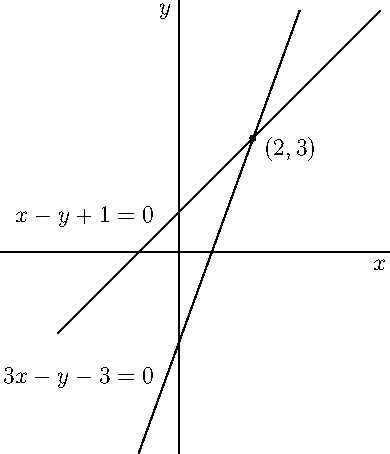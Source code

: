 import graph;
size(8cm);
xlimits(-4,5);
ylimits(-5,6);
xaxis("$x$");
yaxis("$y$");
draw((-3,-2)--(5,6));
draw((-1,-5)--(3,6));
label("$x-y+1=0$",(-0.5,0.5),NW);
label("$3x-y-3=0$",(-0.5,-3.5),NW);
dot((1.84,2.84));
label("$(2,3)$",(2,3),SE);

